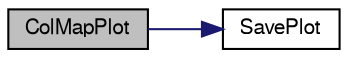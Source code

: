 digraph G
{
  edge [fontname="FreeSans",fontsize="10",labelfontname="FreeSans",labelfontsize="10"];
  node [fontname="FreeSans",fontsize="10",shape=record];
  rankdir=LR;
  Node1 [label="ColMapPlot",height=0.2,width=0.4,color="black", fillcolor="grey75", style="filled" fontcolor="black"];
  Node1 -> Node2 [color="midnightblue",fontsize="10",style="solid",fontname="FreeSans"];
  Node2 [label="SavePlot",height=0.2,width=0.4,color="black", fillcolor="white", style="filled",URL="$GnuplotInc_8cpp.html#a07bd2e7a5945dc93fe3114d62e8040f7",tooltip="Procedura zapisuje wyrysowany wykres do pliku o podanym rozszerzeniu."];
}
